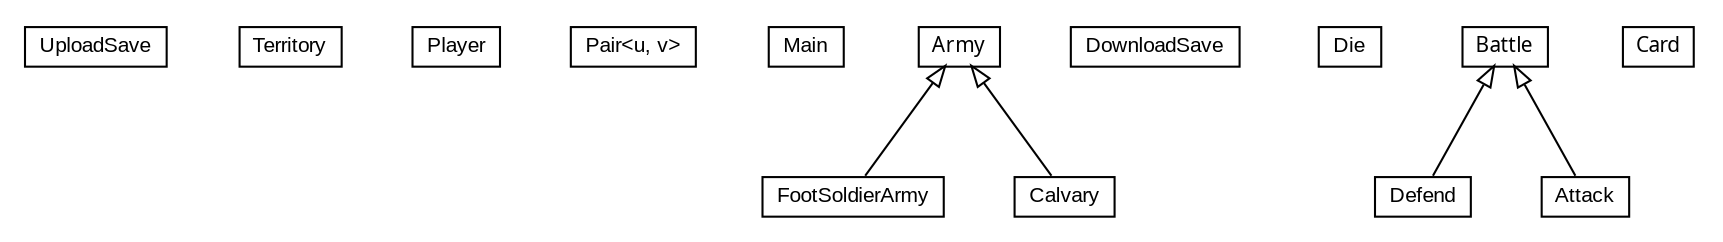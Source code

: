 #!/usr/local/bin/dot
#
# Class diagram 
# Generated by UMLGraph version 5.1 (http://www.umlgraph.org/)
#

digraph G {
	edge [fontname="arial",fontsize=10,labelfontname="arial",labelfontsize=10];
	node [fontname="arial",fontsize=10,shape=plaintext];
	nodesep=0.25;
	ranksep=0.5;
	// RiskGame.UploadSave
	c0 [label=<<table title="RiskGame.UploadSave" border="0" cellborder="1" cellspacing="0" cellpadding="2" port="p" href="./UploadSave.html">
		<tr><td><table border="0" cellspacing="0" cellpadding="1">
<tr><td align="center" balign="center"> UploadSave </td></tr>
		</table></td></tr>
		</table>>, fontname="arial", fontcolor="black", fontsize=10.0];
	// RiskGame.Territory
	c1 [label=<<table title="RiskGame.Territory" border="0" cellborder="1" cellspacing="0" cellpadding="2" port="p" href="./Territory.html">
		<tr><td><table border="0" cellspacing="0" cellpadding="1">
<tr><td align="center" balign="center"> Territory </td></tr>
		</table></td></tr>
		</table>>, fontname="arial", fontcolor="black", fontsize=10.0];
	// RiskGame.Player
	c2 [label=<<table title="RiskGame.Player" border="0" cellborder="1" cellspacing="0" cellpadding="2" port="p" href="./Player.html">
		<tr><td><table border="0" cellspacing="0" cellpadding="1">
<tr><td align="center" balign="center"> Player </td></tr>
		</table></td></tr>
		</table>>, fontname="arial", fontcolor="black", fontsize=10.0];
	// RiskGame.Pair<u, v>
	c3 [label=<<table title="RiskGame.Pair" border="0" cellborder="1" cellspacing="0" cellpadding="2" port="p" href="./Pair.html">
		<tr><td><table border="0" cellspacing="0" cellpadding="1">
<tr><td align="center" balign="center"> Pair&lt;u, v&gt; </td></tr>
		</table></td></tr>
		</table>>, fontname="arial", fontcolor="black", fontsize=10.0];
	// RiskGame.Main
	c4 [label=<<table title="RiskGame.Main" border="0" cellborder="1" cellspacing="0" cellpadding="2" port="p" href="./Main.html">
		<tr><td><table border="0" cellspacing="0" cellpadding="1">
<tr><td align="center" balign="center"> Main </td></tr>
		</table></td></tr>
		</table>>, fontname="arial", fontcolor="black", fontsize=10.0];
	// RiskGame.FootSoldierArmy
	c5 [label=<<table title="RiskGame.FootSoldierArmy" border="0" cellborder="1" cellspacing="0" cellpadding="2" port="p" href="./FootSoldierArmy.html">
		<tr><td><table border="0" cellspacing="0" cellpadding="1">
<tr><td align="center" balign="center"> FootSoldierArmy </td></tr>
		</table></td></tr>
		</table>>, fontname="arial", fontcolor="black", fontsize=10.0];
	// RiskGame.DownloadSave
	c6 [label=<<table title="RiskGame.DownloadSave" border="0" cellborder="1" cellspacing="0" cellpadding="2" port="p" href="./DownloadSave.html">
		<tr><td><table border="0" cellspacing="0" cellpadding="1">
<tr><td align="center" balign="center"> DownloadSave </td></tr>
		</table></td></tr>
		</table>>, fontname="arial", fontcolor="black", fontsize=10.0];
	// RiskGame.Die
	c7 [label=<<table title="RiskGame.Die" border="0" cellborder="1" cellspacing="0" cellpadding="2" port="p" href="./Die.html">
		<tr><td><table border="0" cellspacing="0" cellpadding="1">
<tr><td align="center" balign="center"> Die </td></tr>
		</table></td></tr>
		</table>>, fontname="arial", fontcolor="black", fontsize=10.0];
	// RiskGame.Defend
	c8 [label=<<table title="RiskGame.Defend" border="0" cellborder="1" cellspacing="0" cellpadding="2" port="p" href="./Defend.html">
		<tr><td><table border="0" cellspacing="0" cellpadding="1">
<tr><td align="center" balign="center"> Defend </td></tr>
		</table></td></tr>
		</table>>, fontname="arial", fontcolor="black", fontsize=10.0];
	// RiskGame.Card
	c9 [label=<<table title="RiskGame.Card" border="0" cellborder="1" cellspacing="0" cellpadding="2" port="p" href="./Card.html">
		<tr><td><table border="0" cellspacing="0" cellpadding="1">
<tr><td align="center" balign="center"><font face="ariali"> Card </font></td></tr>
		</table></td></tr>
		</table>>, fontname="arial", fontcolor="black", fontsize=10.0];
	// RiskGame.Calvary
	c10 [label=<<table title="RiskGame.Calvary" border="0" cellborder="1" cellspacing="0" cellpadding="2" port="p" href="./Calvary.html">
		<tr><td><table border="0" cellspacing="0" cellpadding="1">
<tr><td align="center" balign="center"> Calvary </td></tr>
		</table></td></tr>
		</table>>, fontname="arial", fontcolor="black", fontsize=10.0];
	// RiskGame.Battle
	c11 [label=<<table title="RiskGame.Battle" border="0" cellborder="1" cellspacing="0" cellpadding="2" port="p" href="./Battle.html">
		<tr><td><table border="0" cellspacing="0" cellpadding="1">
<tr><td align="center" balign="center"><font face="ariali"> Battle </font></td></tr>
		</table></td></tr>
		</table>>, fontname="arial", fontcolor="black", fontsize=10.0];
	// RiskGame.Attack
	c12 [label=<<table title="RiskGame.Attack" border="0" cellborder="1" cellspacing="0" cellpadding="2" port="p" href="./Attack.html">
		<tr><td><table border="0" cellspacing="0" cellpadding="1">
<tr><td align="center" balign="center"> Attack </td></tr>
		</table></td></tr>
		</table>>, fontname="arial", fontcolor="black", fontsize=10.0];
	// RiskGame.Army
	c13 [label=<<table title="RiskGame.Army" border="0" cellborder="1" cellspacing="0" cellpadding="2" port="p" href="./Army.html">
		<tr><td><table border="0" cellspacing="0" cellpadding="1">
<tr><td align="center" balign="center"><font face="ariali"> Army </font></td></tr>
		</table></td></tr>
		</table>>, fontname="arial", fontcolor="black", fontsize=10.0];
	//RiskGame.FootSoldierArmy extends RiskGame.Army
	c13:p -> c5:p [dir=back,arrowtail=empty];
	//RiskGame.Defend extends RiskGame.Battle
	c11:p -> c8:p [dir=back,arrowtail=empty];
	//RiskGame.Calvary extends RiskGame.Army
	c13:p -> c10:p [dir=back,arrowtail=empty];
	//RiskGame.Attack extends RiskGame.Battle
	c11:p -> c12:p [dir=back,arrowtail=empty];
}

